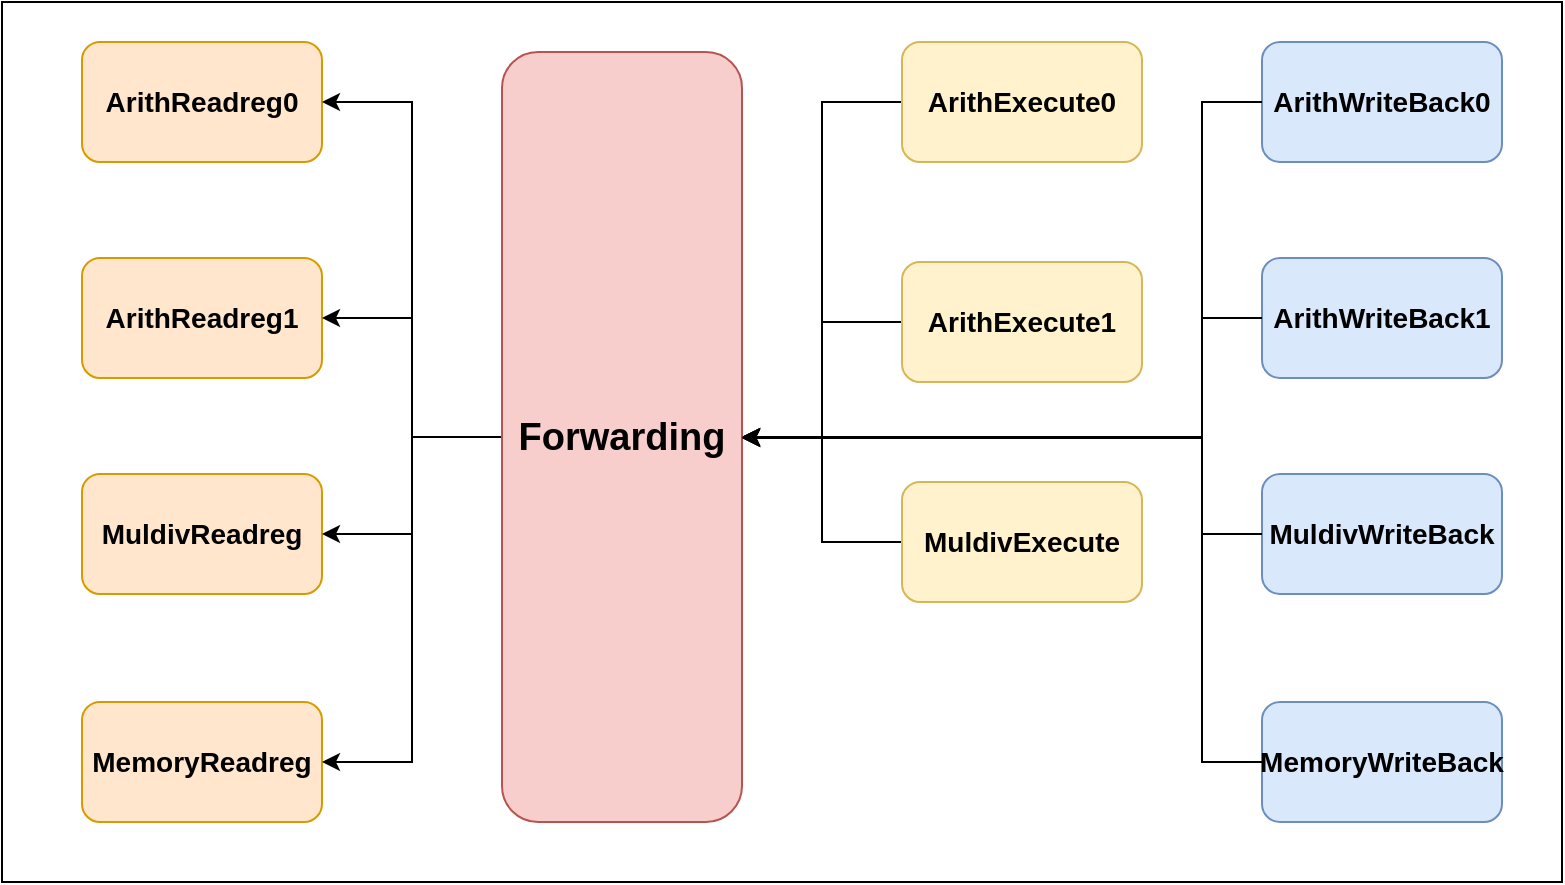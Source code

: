 <mxfile version="24.6.4" type="device">
  <diagram name="第 1 页" id="TtZvvJCvZjgDRntWb_st">
    <mxGraphModel dx="1673" dy="879" grid="1" gridSize="10" guides="1" tooltips="1" connect="1" arrows="1" fold="1" page="1" pageScale="1" pageWidth="827" pageHeight="1169" math="0" shadow="0">
      <root>
        <mxCell id="0" />
        <mxCell id="1" parent="0" />
        <mxCell id="FM3w3FgmYkmISxwEuaXy-31" value="" style="rounded=0;whiteSpace=wrap;html=1;" vertex="1" parent="1">
          <mxGeometry x="30" y="330" width="780" height="440" as="geometry" />
        </mxCell>
        <mxCell id="FM3w3FgmYkmISxwEuaXy-10" value="" style="group;fontSize=14;fontStyle=1" vertex="1" connectable="0" parent="1">
          <mxGeometry x="70" y="350" width="120" height="390" as="geometry" />
        </mxCell>
        <mxCell id="FM3w3FgmYkmISxwEuaXy-1" value="ArithReadreg0" style="rounded=1;whiteSpace=wrap;html=1;fillColor=#ffe6cc;strokeColor=#d79b00;fontSize=14;fontStyle=1" vertex="1" parent="FM3w3FgmYkmISxwEuaXy-10">
          <mxGeometry width="120" height="60" as="geometry" />
        </mxCell>
        <mxCell id="FM3w3FgmYkmISxwEuaXy-2" value="ArithReadreg1" style="rounded=1;whiteSpace=wrap;html=1;fillColor=#ffe6cc;strokeColor=#d79b00;fontSize=14;fontStyle=1" vertex="1" parent="FM3w3FgmYkmISxwEuaXy-10">
          <mxGeometry y="108" width="120" height="60" as="geometry" />
        </mxCell>
        <mxCell id="FM3w3FgmYkmISxwEuaXy-3" value="MuldivReadreg" style="rounded=1;whiteSpace=wrap;html=1;fillColor=#ffe6cc;strokeColor=#d79b00;fontSize=14;fontStyle=1" vertex="1" parent="FM3w3FgmYkmISxwEuaXy-10">
          <mxGeometry y="216" width="120" height="60" as="geometry" />
        </mxCell>
        <mxCell id="FM3w3FgmYkmISxwEuaXy-4" value="MemoryReadreg" style="rounded=1;whiteSpace=wrap;html=1;fillColor=#ffe6cc;strokeColor=#d79b00;fontSize=14;fontStyle=1" vertex="1" parent="FM3w3FgmYkmISxwEuaXy-10">
          <mxGeometry y="330" width="120" height="60" as="geometry" />
        </mxCell>
        <mxCell id="FM3w3FgmYkmISxwEuaXy-11" value="" style="group;fontSize=14;fontStyle=1" vertex="1" connectable="0" parent="1">
          <mxGeometry x="660" y="350" width="120" height="390" as="geometry" />
        </mxCell>
        <mxCell id="FM3w3FgmYkmISxwEuaXy-6" value="ArithWriteBack0" style="rounded=1;whiteSpace=wrap;html=1;fillColor=#dae8fc;strokeColor=#6c8ebf;fontSize=14;fontStyle=1" vertex="1" parent="FM3w3FgmYkmISxwEuaXy-11">
          <mxGeometry width="120" height="60" as="geometry" />
        </mxCell>
        <mxCell id="FM3w3FgmYkmISxwEuaXy-7" value="ArithWriteBack1" style="rounded=1;whiteSpace=wrap;html=1;fillColor=#dae8fc;strokeColor=#6c8ebf;fontSize=14;fontStyle=1" vertex="1" parent="FM3w3FgmYkmISxwEuaXy-11">
          <mxGeometry y="108" width="120" height="60" as="geometry" />
        </mxCell>
        <mxCell id="FM3w3FgmYkmISxwEuaXy-8" value="MuldivWriteBack" style="rounded=1;whiteSpace=wrap;html=1;fillColor=#dae8fc;strokeColor=#6c8ebf;fontSize=14;fontStyle=1" vertex="1" parent="FM3w3FgmYkmISxwEuaXy-11">
          <mxGeometry y="216" width="120" height="60" as="geometry" />
        </mxCell>
        <mxCell id="FM3w3FgmYkmISxwEuaXy-9" value="MemoryWriteBack" style="rounded=1;whiteSpace=wrap;html=1;fillColor=#dae8fc;strokeColor=#6c8ebf;fontSize=14;fontStyle=1" vertex="1" parent="FM3w3FgmYkmISxwEuaXy-11">
          <mxGeometry y="330" width="120" height="60" as="geometry" />
        </mxCell>
        <mxCell id="FM3w3FgmYkmISxwEuaXy-17" value="" style="edgeStyle=orthogonalEdgeStyle;rounded=0;orthogonalLoop=1;jettySize=auto;html=1;fontSize=14;fontStyle=1" edge="1" parent="1" source="FM3w3FgmYkmISxwEuaXy-12" target="FM3w3FgmYkmISxwEuaXy-16">
          <mxGeometry relative="1" as="geometry" />
        </mxCell>
        <mxCell id="FM3w3FgmYkmISxwEuaXy-12" value="ArithExecute0" style="rounded=1;whiteSpace=wrap;html=1;fillColor=#fff2cc;strokeColor=#d6b656;fontSize=14;fontStyle=1" vertex="1" parent="1">
          <mxGeometry x="480" y="350" width="120" height="60" as="geometry" />
        </mxCell>
        <mxCell id="FM3w3FgmYkmISxwEuaXy-18" value="" style="edgeStyle=orthogonalEdgeStyle;rounded=0;orthogonalLoop=1;jettySize=auto;html=1;fontSize=14;fontStyle=1" edge="1" parent="1" source="FM3w3FgmYkmISxwEuaXy-13" target="FM3w3FgmYkmISxwEuaXy-16">
          <mxGeometry relative="1" as="geometry" />
        </mxCell>
        <mxCell id="FM3w3FgmYkmISxwEuaXy-13" value="ArithExecute1" style="rounded=1;whiteSpace=wrap;html=1;fillColor=#fff2cc;strokeColor=#d6b656;fontSize=14;fontStyle=1" vertex="1" parent="1">
          <mxGeometry x="480" y="460" width="120" height="60" as="geometry" />
        </mxCell>
        <mxCell id="FM3w3FgmYkmISxwEuaXy-19" value="" style="edgeStyle=orthogonalEdgeStyle;rounded=0;orthogonalLoop=1;jettySize=auto;html=1;fontSize=14;fontStyle=1" edge="1" parent="1" source="FM3w3FgmYkmISxwEuaXy-14" target="FM3w3FgmYkmISxwEuaXy-16">
          <mxGeometry relative="1" as="geometry" />
        </mxCell>
        <mxCell id="FM3w3FgmYkmISxwEuaXy-14" value="MuldivExecute" style="rounded=1;whiteSpace=wrap;html=1;fillColor=#fff2cc;strokeColor=#d6b656;fontSize=14;fontStyle=1" vertex="1" parent="1">
          <mxGeometry x="480" y="570" width="120" height="60" as="geometry" />
        </mxCell>
        <mxCell id="FM3w3FgmYkmISxwEuaXy-26" style="edgeStyle=orthogonalEdgeStyle;rounded=0;orthogonalLoop=1;jettySize=auto;html=1;fontSize=14;fontStyle=1" edge="1" parent="1" source="FM3w3FgmYkmISxwEuaXy-16" target="FM3w3FgmYkmISxwEuaXy-1">
          <mxGeometry relative="1" as="geometry" />
        </mxCell>
        <mxCell id="FM3w3FgmYkmISxwEuaXy-27" style="edgeStyle=orthogonalEdgeStyle;rounded=0;orthogonalLoop=1;jettySize=auto;html=1;fontSize=14;fontStyle=1" edge="1" parent="1" source="FM3w3FgmYkmISxwEuaXy-16" target="FM3w3FgmYkmISxwEuaXy-2">
          <mxGeometry relative="1" as="geometry" />
        </mxCell>
        <mxCell id="FM3w3FgmYkmISxwEuaXy-28" style="edgeStyle=orthogonalEdgeStyle;rounded=0;orthogonalLoop=1;jettySize=auto;html=1;fontSize=14;fontStyle=1" edge="1" parent="1" source="FM3w3FgmYkmISxwEuaXy-16" target="FM3w3FgmYkmISxwEuaXy-3">
          <mxGeometry relative="1" as="geometry" />
        </mxCell>
        <mxCell id="FM3w3FgmYkmISxwEuaXy-29" style="edgeStyle=orthogonalEdgeStyle;rounded=0;orthogonalLoop=1;jettySize=auto;html=1;entryX=1;entryY=0.5;entryDx=0;entryDy=0;fontSize=14;fontStyle=1" edge="1" parent="1" source="FM3w3FgmYkmISxwEuaXy-16" target="FM3w3FgmYkmISxwEuaXy-4">
          <mxGeometry relative="1" as="geometry" />
        </mxCell>
        <mxCell id="FM3w3FgmYkmISxwEuaXy-16" value="Forwarding" style="rounded=1;whiteSpace=wrap;html=1;fillColor=#f8cecc;strokeColor=#b85450;fontSize=19;fontStyle=1" vertex="1" parent="1">
          <mxGeometry x="280" y="355" width="120" height="385" as="geometry" />
        </mxCell>
        <mxCell id="FM3w3FgmYkmISxwEuaXy-21" style="edgeStyle=orthogonalEdgeStyle;rounded=0;orthogonalLoop=1;jettySize=auto;html=1;entryX=1;entryY=0.5;entryDx=0;entryDy=0;fontSize=14;fontStyle=1" edge="1" parent="1" source="FM3w3FgmYkmISxwEuaXy-7" target="FM3w3FgmYkmISxwEuaXy-16">
          <mxGeometry relative="1" as="geometry">
            <Array as="points">
              <mxPoint x="630" y="488" />
              <mxPoint x="630" y="548" />
            </Array>
          </mxGeometry>
        </mxCell>
        <mxCell id="FM3w3FgmYkmISxwEuaXy-23" style="edgeStyle=orthogonalEdgeStyle;rounded=0;orthogonalLoop=1;jettySize=auto;html=1;fontSize=14;fontStyle=1" edge="1" parent="1" source="FM3w3FgmYkmISxwEuaXy-6" target="FM3w3FgmYkmISxwEuaXy-16">
          <mxGeometry relative="1" as="geometry">
            <Array as="points">
              <mxPoint x="630" y="380" />
              <mxPoint x="630" y="548" />
            </Array>
          </mxGeometry>
        </mxCell>
        <mxCell id="FM3w3FgmYkmISxwEuaXy-24" style="edgeStyle=orthogonalEdgeStyle;rounded=0;orthogonalLoop=1;jettySize=auto;html=1;fontSize=14;fontStyle=1" edge="1" parent="1" source="FM3w3FgmYkmISxwEuaXy-8" target="FM3w3FgmYkmISxwEuaXy-16">
          <mxGeometry relative="1" as="geometry">
            <Array as="points">
              <mxPoint x="630" y="596" />
              <mxPoint x="630" y="548" />
            </Array>
          </mxGeometry>
        </mxCell>
        <mxCell id="FM3w3FgmYkmISxwEuaXy-25" style="edgeStyle=orthogonalEdgeStyle;rounded=0;orthogonalLoop=1;jettySize=auto;html=1;fontSize=14;fontStyle=1" edge="1" parent="1" source="FM3w3FgmYkmISxwEuaXy-9" target="FM3w3FgmYkmISxwEuaXy-16">
          <mxGeometry relative="1" as="geometry">
            <Array as="points">
              <mxPoint x="630" y="710" />
              <mxPoint x="630" y="548" />
            </Array>
          </mxGeometry>
        </mxCell>
      </root>
    </mxGraphModel>
  </diagram>
</mxfile>
